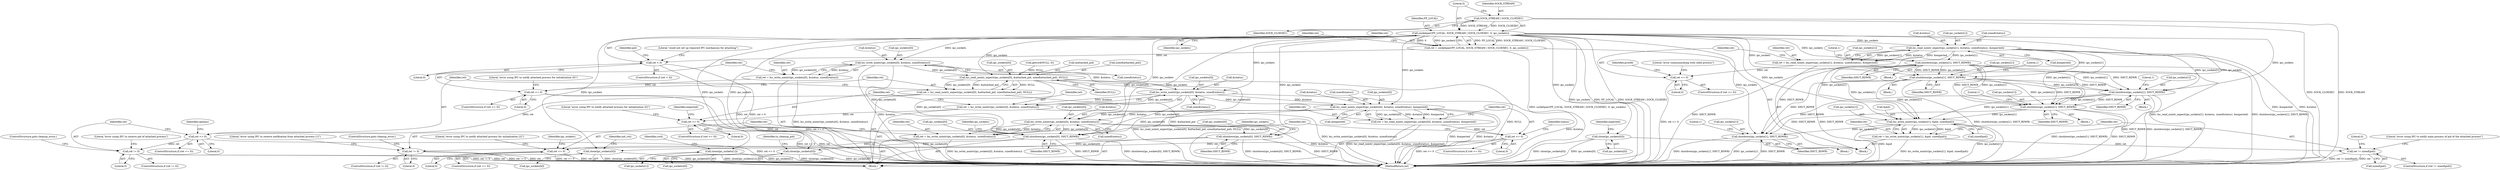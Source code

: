 digraph "0_lxc_5c3fcae78b63ac9dd56e36075903921bd9461f9e_0@API" {
"1000257" [label="(Call,socketpair(PF_LOCAL, SOCK_STREAM | SOCK_CLOEXEC, 0, ipc_sockets))"];
"1000259" [label="(Call,SOCK_STREAM | SOCK_CLOEXEC)"];
"1000255" [label="(Call,ret = socketpair(PF_LOCAL, SOCK_STREAM | SOCK_CLOEXEC, 0, ipc_sockets))"];
"1000265" [label="(Call,ret < 0)"];
"1000302" [label="(Call,close(ipc_sockets[1]))"];
"1000327" [label="(Call,lxc_write_nointr(ipc_sockets[0], &status, sizeof(status)))"];
"1000325" [label="(Call,ret = lxc_write_nointr(ipc_sockets[0], &status, sizeof(status)))"];
"1000336" [label="(Call,ret <= 0)"];
"1000345" [label="(Call,lxc_read_nointr_expect(ipc_sockets[0], &attached_pid, sizeof(attached_pid), NULL))"];
"1000343" [label="(Call,ret = lxc_read_nointr_expect(ipc_sockets[0], &attached_pid, sizeof(attached_pid), NULL))"];
"1000355" [label="(Call,ret <= 0)"];
"1000360" [label="(Call,ret != 0)"];
"1000396" [label="(Call,lxc_write_nointr(ipc_sockets[0], &status, sizeof(status)))"];
"1000394" [label="(Call,ret = lxc_write_nointr(ipc_sockets[0], &status, sizeof(status)))"];
"1000405" [label="(Call,ret <= 0)"];
"1000417" [label="(Call,lxc_read_nointr_expect(ipc_sockets[0], &status, sizeof(status), &expected))"];
"1000415" [label="(Call,ret = lxc_read_nointr_expect(ipc_sockets[0], &status, sizeof(status), &expected))"];
"1000428" [label="(Call,ret <= 0)"];
"1000433" [label="(Call,ret != 0)"];
"1000444" [label="(Call,lxc_write_nointr(ipc_sockets[0], &status, sizeof(status)))"];
"1000442" [label="(Call,ret = lxc_write_nointr(ipc_sockets[0], &status, sizeof(status)))"];
"1000453" [label="(Call,ret <= 0)"];
"1000460" [label="(Call,shutdown(ipc_sockets[0], SHUT_RDWR))"];
"1000465" [label="(Call,close(ipc_sockets[0]))"];
"1000478" [label="(Call,shutdown(ipc_sockets[0], SHUT_RDWR))"];
"1000483" [label="(Call,close(ipc_sockets[0]))"];
"1000498" [label="(Call,close(ipc_sockets[0]))"];
"1000511" [label="(Call,lxc_read_nointr_expect(ipc_sockets[1], &status, sizeof(status), &expected))"];
"1000509" [label="(Call,ret = lxc_read_nointr_expect(ipc_sockets[1], &status, sizeof(status), &expected))"];
"1000522" [label="(Call,ret <= 0)"];
"1000528" [label="(Call,shutdown(ipc_sockets[1], SHUT_RDWR))"];
"1000550" [label="(Call,shutdown(ipc_sockets[1], SHUT_RDWR))"];
"1000572" [label="(Call,shutdown(ipc_sockets[1], SHUT_RDWR))"];
"1000622" [label="(Call,shutdown(ipc_sockets[1], SHUT_RDWR))"];
"1000632" [label="(Call,lxc_write_nointr(ipc_sockets[1], &pid, sizeof(pid)))"];
"1000630" [label="(Call,ret = lxc_write_nointr(ipc_sockets[1], &pid, sizeof(pid)))"];
"1000641" [label="(Call,ret != sizeof(pid))"];
"1000648" [label="(Call,shutdown(ipc_sockets[1], SHUT_RDWR))"];
"1000458" [label="(Literal,\"error using IPC to notify attached process for initialization (2)\")"];
"1000410" [label="(Literal,\"error using IPC to notify attached process for initialization (0)\")"];
"1000622" [label="(Call,shutdown(ipc_sockets[1], SHUT_RDWR))"];
"1000461" [label="(Call,ipc_sockets[0])"];
"1000364" [label="(Literal,\"error using IPC to receive pid of attached process\")"];
"1000421" [label="(Call,&status)"];
"1000354" [label="(ControlStructure,if (ret <= 0))"];
"1000483" [label="(Call,close(ipc_sockets[0]))"];
"1000303" [label="(Call,ipc_sockets[1])"];
"1000572" [label="(Call,shutdown(ipc_sockets[1], SHUT_RDWR))"];
"1000266" [label="(Identifier,ret)"];
"1000425" [label="(Call,&expected)"];
"1000262" [label="(Literal,0)"];
"1000532" [label="(Identifier,SHUT_RDWR)"];
"1000648" [label="(Call,shutdown(ipc_sockets[1], SHUT_RDWR))"];
"1000454" [label="(Identifier,ret)"];
"1000443" [label="(Identifier,ret)"];
"1000519" [label="(Call,&expected)"];
"1000369" [label="(Identifier,options)"];
"1000535" [label="(Literal,1)"];
"1000445" [label="(Call,ipc_sockets[0])"];
"1000257" [label="(Call,socketpair(PF_LOCAL, SOCK_STREAM | SOCK_CLOEXEC, 0, ipc_sockets))"];
"1000302" [label="(Call,close(ipc_sockets[1]))"];
"1000327" [label="(Call,lxc_write_nointr(ipc_sockets[0], &status, sizeof(status)))"];
"1000537" [label="(Identifier,procfd)"];
"1000341" [label="(Literal,\"error using IPC to notify attached process for initialization (0)\")"];
"1000432" [label="(ControlStructure,if (ret != 0))"];
"1000270" [label="(Literal,\"could not set up required IPC mechanism for attaching\")"];
"1000134" [label="(Block,)"];
"1000440" [label="(Identifier,status)"];
"1000529" [label="(Call,ipc_sockets[1])"];
"1000328" [label="(Call,ipc_sockets[0])"];
"1000569" [label="(Block,)"];
"1000256" [label="(Identifier,ret)"];
"1000435" [label="(Literal,0)"];
"1000619" [label="(Block,)"];
"1000407" [label="(Literal,0)"];
"1000413" [label="(Identifier,expected)"];
"1000406" [label="(Identifier,ret)"];
"1000521" [label="(ControlStructure,if (ret <= 0))"];
"1000356" [label="(Identifier,ret)"];
"1000355" [label="(Call,ret <= 0)"];
"1000573" [label="(Call,ipc_sockets[1])"];
"1000576" [label="(Identifier,SHUT_RDWR)"];
"1000547" [label="(Block,)"];
"1000258" [label="(Identifier,PF_LOCAL)"];
"1000488" [label="(Identifier,to_cleanup_pid)"];
"1000642" [label="(Identifier,ret)"];
"1000448" [label="(Call,&status)"];
"1000263" [label="(Identifier,ipc_sockets)"];
"1000331" [label="(Call,&status)"];
"1000415" [label="(Call,ret = lxc_read_nointr_expect(ipc_sockets[0], &status, sizeof(status), &expected))"];
"1000579" [label="(Literal,1)"];
"1000658" [label="(MethodReturn,int)"];
"1000255" [label="(Call,ret = socketpair(PF_LOCAL, SOCK_STREAM | SOCK_CLOEXEC, 0, ipc_sockets))"];
"1000335" [label="(ControlStructure,if (ret <= 0))"];
"1000404" [label="(ControlStructure,if (ret <= 0))"];
"1000333" [label="(Call,sizeof(status))"];
"1000479" [label="(Call,ipc_sockets[0])"];
"1000359" [label="(ControlStructure,if (ret != 0))"];
"1000450" [label="(Call,sizeof(status))"];
"1000343" [label="(Call,ret = lxc_read_nointr_expect(ipc_sockets[0], &attached_pid, sizeof(attached_pid), NULL))"];
"1000397" [label="(Call,ipc_sockets[0])"];
"1000465" [label="(Call,close(ipc_sockets[0]))"];
"1000429" [label="(Identifier,ret)"];
"1000528" [label="(Call,shutdown(ipc_sockets[1], SHUT_RDWR))"];
"1000267" [label="(Literal,0)"];
"1000361" [label="(Identifier,ret)"];
"1000395" [label="(Identifier,ret)"];
"1000554" [label="(Identifier,SHUT_RDWR)"];
"1000417" [label="(Call,lxc_read_nointr_expect(ipc_sockets[0], &status, sizeof(status), &expected))"];
"1000394" [label="(Call,ret = lxc_write_nointr(ipc_sockets[0], &status, sizeof(status)))"];
"1000455" [label="(Literal,0)"];
"1000645" [label="(Block,)"];
"1000453" [label="(Call,ret <= 0)"];
"1000523" [label="(Identifier,ret)"];
"1000437" [label="(Literal,\"error using IPC to receive notification from attached process (1)\")"];
"1000631" [label="(Identifier,ret)"];
"1000515" [label="(Call,&status)"];
"1000402" [label="(Call,sizeof(status))"];
"1000430" [label="(Literal,0)"];
"1000498" [label="(Call,close(ipc_sockets[0]))"];
"1000349" [label="(Call,&attached_pid)"];
"1000452" [label="(ControlStructure,if (ret <= 0))"];
"1000423" [label="(Call,sizeof(status))"];
"1000444" [label="(Call,lxc_write_nointr(ipc_sockets[0], &status, sizeof(status)))"];
"1000550" [label="(Call,shutdown(ipc_sockets[1], SHUT_RDWR))"];
"1000499" [label="(Call,ipc_sockets[0])"];
"1000510" [label="(Identifier,ret)"];
"1000636" [label="(Call,&pid)"];
"1000400" [label="(Call,&status)"];
"1000466" [label="(Call,ipc_sockets[0])"];
"1000353" [label="(Identifier,NULL)"];
"1000482" [label="(Identifier,SHUT_RDWR)"];
"1000416" [label="(Identifier,ret)"];
"1000346" [label="(Call,ipc_sockets[0])"];
"1000641" [label="(Call,ret != sizeof(pid))"];
"1000261" [label="(Identifier,SOCK_CLOEXEC)"];
"1000633" [label="(Call,ipc_sockets[1])"];
"1000655" [label="(Literal,1)"];
"1000478" [label="(Call,shutdown(ipc_sockets[0], SHUT_RDWR))"];
"1000470" [label="(Identifier,init_ctx)"];
"1000632" [label="(Call,lxc_write_nointr(ipc_sockets[1], &pid, sizeof(pid)))"];
"1000360" [label="(Call,ret != 0)"];
"1000485" [label="(Identifier,ipc_sockets)"];
"1000643" [label="(Call,sizeof(pid))"];
"1000522" [label="(Call,ret <= 0)"];
"1000484" [label="(Call,ipc_sockets[0])"];
"1000511" [label="(Call,lxc_read_nointr_expect(ipc_sockets[1], &status, sizeof(status), &expected))"];
"1000652" [label="(Identifier,SHUT_RDWR)"];
"1000264" [label="(ControlStructure,if (ret < 0))"];
"1000396" [label="(Call,lxc_write_nointr(ipc_sockets[0], &status, sizeof(status)))"];
"1000460" [label="(Call,shutdown(ipc_sockets[0], SHUT_RDWR))"];
"1000365" [label="(ControlStructure,goto cleanup_error;)"];
"1000525" [label="(Block,)"];
"1000551" [label="(Call,ipc_sockets[1])"];
"1000265" [label="(Call,ret < 0)"];
"1000307" [label="(Identifier,cwd)"];
"1000220" [label="(Call,getcwd(NULL, 0))"];
"1000357" [label="(Literal,0)"];
"1000433" [label="(Call,ret != 0)"];
"1000509" [label="(Call,ret = lxc_read_nointr_expect(ipc_sockets[1], &status, sizeof(status), &expected))"];
"1000464" [label="(Identifier,SHUT_RDWR)"];
"1000630" [label="(Call,ret = lxc_write_nointr(ipc_sockets[1], &pid, sizeof(pid)))"];
"1000626" [label="(Identifier,SHUT_RDWR)"];
"1000442" [label="(Call,ret = lxc_write_nointr(ipc_sockets[0], &status, sizeof(status)))"];
"1000467" [label="(Identifier,ipc_sockets)"];
"1000337" [label="(Identifier,ret)"];
"1000638" [label="(Call,sizeof(pid))"];
"1000623" [label="(Call,ipc_sockets[1])"];
"1000326" [label="(Identifier,ret)"];
"1000438" [label="(ControlStructure,goto cleanup_error;)"];
"1000512" [label="(Call,ipc_sockets[1])"];
"1000649" [label="(Call,ipc_sockets[1])"];
"1000629" [label="(Literal,1)"];
"1000640" [label="(ControlStructure,if (ret != sizeof(pid)))"];
"1000427" [label="(ControlStructure,if (ret <= 0))"];
"1000345" [label="(Call,lxc_read_nointr_expect(ipc_sockets[0], &attached_pid, sizeof(attached_pid), NULL))"];
"1000434" [label="(Identifier,ret)"];
"1000524" [label="(Literal,0)"];
"1000344" [label="(Identifier,ret)"];
"1000503" [label="(Identifier,expected)"];
"1000336" [label="(Call,ret <= 0)"];
"1000657" [label="(Literal,0)"];
"1000418" [label="(Call,ipc_sockets[0])"];
"1000462" [label="(Identifier,ipc_sockets)"];
"1000557" [label="(Literal,1)"];
"1000517" [label="(Call,sizeof(status))"];
"1000405" [label="(Call,ret <= 0)"];
"1000259" [label="(Call,SOCK_STREAM | SOCK_CLOEXEC)"];
"1000362" [label="(Literal,0)"];
"1000428" [label="(Call,ret <= 0)"];
"1000325" [label="(Call,ret = lxc_write_nointr(ipc_sockets[0], &status, sizeof(status)))"];
"1000527" [label="(Literal,\"error communicating with child process\")"];
"1000279" [label="(Identifier,pid)"];
"1000297" [label="(Block,)"];
"1000647" [label="(Literal,\"error using IPC to notify main process of pid of the attached process\")"];
"1000338" [label="(Literal,0)"];
"1000260" [label="(Identifier,SOCK_STREAM)"];
"1000351" [label="(Call,sizeof(attached_pid))"];
"1000257" -> "1000255"  [label="AST: "];
"1000257" -> "1000263"  [label="CFG: "];
"1000258" -> "1000257"  [label="AST: "];
"1000259" -> "1000257"  [label="AST: "];
"1000262" -> "1000257"  [label="AST: "];
"1000263" -> "1000257"  [label="AST: "];
"1000255" -> "1000257"  [label="CFG: "];
"1000257" -> "1000658"  [label="DDG: SOCK_STREAM | SOCK_CLOEXEC"];
"1000257" -> "1000658"  [label="DDG: ipc_sockets"];
"1000257" -> "1000658"  [label="DDG: PF_LOCAL"];
"1000257" -> "1000255"  [label="DDG: PF_LOCAL"];
"1000257" -> "1000255"  [label="DDG: SOCK_STREAM | SOCK_CLOEXEC"];
"1000257" -> "1000255"  [label="DDG: 0"];
"1000257" -> "1000255"  [label="DDG: ipc_sockets"];
"1000259" -> "1000257"  [label="DDG: SOCK_STREAM"];
"1000259" -> "1000257"  [label="DDG: SOCK_CLOEXEC"];
"1000257" -> "1000302"  [label="DDG: ipc_sockets"];
"1000257" -> "1000327"  [label="DDG: ipc_sockets"];
"1000257" -> "1000345"  [label="DDG: ipc_sockets"];
"1000257" -> "1000396"  [label="DDG: ipc_sockets"];
"1000257" -> "1000417"  [label="DDG: ipc_sockets"];
"1000257" -> "1000444"  [label="DDG: ipc_sockets"];
"1000257" -> "1000460"  [label="DDG: ipc_sockets"];
"1000257" -> "1000465"  [label="DDG: ipc_sockets"];
"1000257" -> "1000478"  [label="DDG: ipc_sockets"];
"1000257" -> "1000483"  [label="DDG: ipc_sockets"];
"1000257" -> "1000498"  [label="DDG: ipc_sockets"];
"1000257" -> "1000511"  [label="DDG: ipc_sockets"];
"1000257" -> "1000528"  [label="DDG: ipc_sockets"];
"1000257" -> "1000550"  [label="DDG: ipc_sockets"];
"1000257" -> "1000572"  [label="DDG: ipc_sockets"];
"1000257" -> "1000622"  [label="DDG: ipc_sockets"];
"1000257" -> "1000632"  [label="DDG: ipc_sockets"];
"1000257" -> "1000648"  [label="DDG: ipc_sockets"];
"1000259" -> "1000261"  [label="CFG: "];
"1000260" -> "1000259"  [label="AST: "];
"1000261" -> "1000259"  [label="AST: "];
"1000262" -> "1000259"  [label="CFG: "];
"1000259" -> "1000658"  [label="DDG: SOCK_STREAM"];
"1000259" -> "1000658"  [label="DDG: SOCK_CLOEXEC"];
"1000255" -> "1000134"  [label="AST: "];
"1000256" -> "1000255"  [label="AST: "];
"1000266" -> "1000255"  [label="CFG: "];
"1000255" -> "1000658"  [label="DDG: socketpair(PF_LOCAL, SOCK_STREAM | SOCK_CLOEXEC, 0, ipc_sockets)"];
"1000255" -> "1000265"  [label="DDG: ret"];
"1000265" -> "1000264"  [label="AST: "];
"1000265" -> "1000267"  [label="CFG: "];
"1000266" -> "1000265"  [label="AST: "];
"1000267" -> "1000265"  [label="AST: "];
"1000270" -> "1000265"  [label="CFG: "];
"1000279" -> "1000265"  [label="CFG: "];
"1000265" -> "1000658"  [label="DDG: ret < 0"];
"1000265" -> "1000658"  [label="DDG: ret"];
"1000302" -> "1000297"  [label="AST: "];
"1000302" -> "1000303"  [label="CFG: "];
"1000303" -> "1000302"  [label="AST: "];
"1000307" -> "1000302"  [label="CFG: "];
"1000302" -> "1000658"  [label="DDG: ipc_sockets[1]"];
"1000302" -> "1000658"  [label="DDG: close(ipc_sockets[1])"];
"1000327" -> "1000325"  [label="AST: "];
"1000327" -> "1000333"  [label="CFG: "];
"1000328" -> "1000327"  [label="AST: "];
"1000331" -> "1000327"  [label="AST: "];
"1000333" -> "1000327"  [label="AST: "];
"1000325" -> "1000327"  [label="CFG: "];
"1000327" -> "1000658"  [label="DDG: &status"];
"1000327" -> "1000325"  [label="DDG: ipc_sockets[0]"];
"1000327" -> "1000325"  [label="DDG: &status"];
"1000327" -> "1000345"  [label="DDG: ipc_sockets[0]"];
"1000327" -> "1000396"  [label="DDG: &status"];
"1000327" -> "1000478"  [label="DDG: ipc_sockets[0]"];
"1000325" -> "1000297"  [label="AST: "];
"1000326" -> "1000325"  [label="AST: "];
"1000337" -> "1000325"  [label="CFG: "];
"1000325" -> "1000658"  [label="DDG: lxc_write_nointr(ipc_sockets[0], &status, sizeof(status))"];
"1000325" -> "1000336"  [label="DDG: ret"];
"1000336" -> "1000335"  [label="AST: "];
"1000336" -> "1000338"  [label="CFG: "];
"1000337" -> "1000336"  [label="AST: "];
"1000338" -> "1000336"  [label="AST: "];
"1000341" -> "1000336"  [label="CFG: "];
"1000344" -> "1000336"  [label="CFG: "];
"1000336" -> "1000658"  [label="DDG: ret <= 0"];
"1000336" -> "1000658"  [label="DDG: ret"];
"1000345" -> "1000343"  [label="AST: "];
"1000345" -> "1000353"  [label="CFG: "];
"1000346" -> "1000345"  [label="AST: "];
"1000349" -> "1000345"  [label="AST: "];
"1000351" -> "1000345"  [label="AST: "];
"1000353" -> "1000345"  [label="AST: "];
"1000343" -> "1000345"  [label="CFG: "];
"1000345" -> "1000658"  [label="DDG: &attached_pid"];
"1000345" -> "1000658"  [label="DDG: NULL"];
"1000345" -> "1000343"  [label="DDG: ipc_sockets[0]"];
"1000345" -> "1000343"  [label="DDG: &attached_pid"];
"1000345" -> "1000343"  [label="DDG: NULL"];
"1000220" -> "1000345"  [label="DDG: NULL"];
"1000345" -> "1000396"  [label="DDG: ipc_sockets[0]"];
"1000345" -> "1000478"  [label="DDG: ipc_sockets[0]"];
"1000343" -> "1000297"  [label="AST: "];
"1000344" -> "1000343"  [label="AST: "];
"1000356" -> "1000343"  [label="CFG: "];
"1000343" -> "1000658"  [label="DDG: lxc_read_nointr_expect(ipc_sockets[0], &attached_pid, sizeof(attached_pid), NULL)"];
"1000343" -> "1000355"  [label="DDG: ret"];
"1000355" -> "1000354"  [label="AST: "];
"1000355" -> "1000357"  [label="CFG: "];
"1000356" -> "1000355"  [label="AST: "];
"1000357" -> "1000355"  [label="AST: "];
"1000361" -> "1000355"  [label="CFG: "];
"1000369" -> "1000355"  [label="CFG: "];
"1000355" -> "1000658"  [label="DDG: ret <= 0"];
"1000355" -> "1000360"  [label="DDG: ret"];
"1000360" -> "1000359"  [label="AST: "];
"1000360" -> "1000362"  [label="CFG: "];
"1000361" -> "1000360"  [label="AST: "];
"1000362" -> "1000360"  [label="AST: "];
"1000364" -> "1000360"  [label="CFG: "];
"1000365" -> "1000360"  [label="CFG: "];
"1000360" -> "1000658"  [label="DDG: ret"];
"1000360" -> "1000658"  [label="DDG: ret != 0"];
"1000396" -> "1000394"  [label="AST: "];
"1000396" -> "1000402"  [label="CFG: "];
"1000397" -> "1000396"  [label="AST: "];
"1000400" -> "1000396"  [label="AST: "];
"1000402" -> "1000396"  [label="AST: "];
"1000394" -> "1000396"  [label="CFG: "];
"1000396" -> "1000658"  [label="DDG: &status"];
"1000396" -> "1000394"  [label="DDG: ipc_sockets[0]"];
"1000396" -> "1000394"  [label="DDG: &status"];
"1000396" -> "1000417"  [label="DDG: ipc_sockets[0]"];
"1000396" -> "1000417"  [label="DDG: &status"];
"1000396" -> "1000478"  [label="DDG: ipc_sockets[0]"];
"1000394" -> "1000297"  [label="AST: "];
"1000395" -> "1000394"  [label="AST: "];
"1000406" -> "1000394"  [label="CFG: "];
"1000394" -> "1000658"  [label="DDG: lxc_write_nointr(ipc_sockets[0], &status, sizeof(status))"];
"1000394" -> "1000405"  [label="DDG: ret"];
"1000405" -> "1000404"  [label="AST: "];
"1000405" -> "1000407"  [label="CFG: "];
"1000406" -> "1000405"  [label="AST: "];
"1000407" -> "1000405"  [label="AST: "];
"1000410" -> "1000405"  [label="CFG: "];
"1000413" -> "1000405"  [label="CFG: "];
"1000405" -> "1000658"  [label="DDG: ret <= 0"];
"1000405" -> "1000658"  [label="DDG: ret"];
"1000417" -> "1000415"  [label="AST: "];
"1000417" -> "1000425"  [label="CFG: "];
"1000418" -> "1000417"  [label="AST: "];
"1000421" -> "1000417"  [label="AST: "];
"1000423" -> "1000417"  [label="AST: "];
"1000425" -> "1000417"  [label="AST: "];
"1000415" -> "1000417"  [label="CFG: "];
"1000417" -> "1000658"  [label="DDG: &expected"];
"1000417" -> "1000658"  [label="DDG: &status"];
"1000417" -> "1000415"  [label="DDG: ipc_sockets[0]"];
"1000417" -> "1000415"  [label="DDG: &status"];
"1000417" -> "1000415"  [label="DDG: &expected"];
"1000417" -> "1000444"  [label="DDG: ipc_sockets[0]"];
"1000417" -> "1000444"  [label="DDG: &status"];
"1000417" -> "1000478"  [label="DDG: ipc_sockets[0]"];
"1000415" -> "1000297"  [label="AST: "];
"1000416" -> "1000415"  [label="AST: "];
"1000429" -> "1000415"  [label="CFG: "];
"1000415" -> "1000658"  [label="DDG: lxc_read_nointr_expect(ipc_sockets[0], &status, sizeof(status), &expected)"];
"1000415" -> "1000428"  [label="DDG: ret"];
"1000428" -> "1000427"  [label="AST: "];
"1000428" -> "1000430"  [label="CFG: "];
"1000429" -> "1000428"  [label="AST: "];
"1000430" -> "1000428"  [label="AST: "];
"1000434" -> "1000428"  [label="CFG: "];
"1000440" -> "1000428"  [label="CFG: "];
"1000428" -> "1000658"  [label="DDG: ret <= 0"];
"1000428" -> "1000433"  [label="DDG: ret"];
"1000433" -> "1000432"  [label="AST: "];
"1000433" -> "1000435"  [label="CFG: "];
"1000434" -> "1000433"  [label="AST: "];
"1000435" -> "1000433"  [label="AST: "];
"1000437" -> "1000433"  [label="CFG: "];
"1000438" -> "1000433"  [label="CFG: "];
"1000433" -> "1000658"  [label="DDG: ret"];
"1000433" -> "1000658"  [label="DDG: ret != 0"];
"1000444" -> "1000442"  [label="AST: "];
"1000444" -> "1000450"  [label="CFG: "];
"1000445" -> "1000444"  [label="AST: "];
"1000448" -> "1000444"  [label="AST: "];
"1000450" -> "1000444"  [label="AST: "];
"1000442" -> "1000444"  [label="CFG: "];
"1000444" -> "1000658"  [label="DDG: &status"];
"1000444" -> "1000442"  [label="DDG: ipc_sockets[0]"];
"1000444" -> "1000442"  [label="DDG: &status"];
"1000444" -> "1000460"  [label="DDG: ipc_sockets[0]"];
"1000444" -> "1000478"  [label="DDG: ipc_sockets[0]"];
"1000442" -> "1000297"  [label="AST: "];
"1000443" -> "1000442"  [label="AST: "];
"1000454" -> "1000442"  [label="CFG: "];
"1000442" -> "1000658"  [label="DDG: lxc_write_nointr(ipc_sockets[0], &status, sizeof(status))"];
"1000442" -> "1000453"  [label="DDG: ret"];
"1000453" -> "1000452"  [label="AST: "];
"1000453" -> "1000455"  [label="CFG: "];
"1000454" -> "1000453"  [label="AST: "];
"1000455" -> "1000453"  [label="AST: "];
"1000458" -> "1000453"  [label="CFG: "];
"1000462" -> "1000453"  [label="CFG: "];
"1000453" -> "1000658"  [label="DDG: ret <= 0"];
"1000453" -> "1000658"  [label="DDG: ret"];
"1000460" -> "1000297"  [label="AST: "];
"1000460" -> "1000464"  [label="CFG: "];
"1000461" -> "1000460"  [label="AST: "];
"1000464" -> "1000460"  [label="AST: "];
"1000467" -> "1000460"  [label="CFG: "];
"1000460" -> "1000658"  [label="DDG: shutdown(ipc_sockets[0], SHUT_RDWR)"];
"1000460" -> "1000658"  [label="DDG: SHUT_RDWR"];
"1000460" -> "1000465"  [label="DDG: ipc_sockets[0]"];
"1000465" -> "1000297"  [label="AST: "];
"1000465" -> "1000466"  [label="CFG: "];
"1000466" -> "1000465"  [label="AST: "];
"1000470" -> "1000465"  [label="CFG: "];
"1000465" -> "1000658"  [label="DDG: close(ipc_sockets[0])"];
"1000465" -> "1000658"  [label="DDG: ipc_sockets[0]"];
"1000478" -> "1000297"  [label="AST: "];
"1000478" -> "1000482"  [label="CFG: "];
"1000479" -> "1000478"  [label="AST: "];
"1000482" -> "1000478"  [label="AST: "];
"1000485" -> "1000478"  [label="CFG: "];
"1000478" -> "1000658"  [label="DDG: shutdown(ipc_sockets[0], SHUT_RDWR)"];
"1000478" -> "1000658"  [label="DDG: SHUT_RDWR"];
"1000478" -> "1000483"  [label="DDG: ipc_sockets[0]"];
"1000483" -> "1000297"  [label="AST: "];
"1000483" -> "1000484"  [label="CFG: "];
"1000484" -> "1000483"  [label="AST: "];
"1000488" -> "1000483"  [label="CFG: "];
"1000483" -> "1000658"  [label="DDG: close(ipc_sockets[0])"];
"1000483" -> "1000658"  [label="DDG: ipc_sockets[0]"];
"1000498" -> "1000134"  [label="AST: "];
"1000498" -> "1000499"  [label="CFG: "];
"1000499" -> "1000498"  [label="AST: "];
"1000503" -> "1000498"  [label="CFG: "];
"1000498" -> "1000658"  [label="DDG: close(ipc_sockets[0])"];
"1000498" -> "1000658"  [label="DDG: ipc_sockets[0]"];
"1000511" -> "1000509"  [label="AST: "];
"1000511" -> "1000519"  [label="CFG: "];
"1000512" -> "1000511"  [label="AST: "];
"1000515" -> "1000511"  [label="AST: "];
"1000517" -> "1000511"  [label="AST: "];
"1000519" -> "1000511"  [label="AST: "];
"1000509" -> "1000511"  [label="CFG: "];
"1000511" -> "1000658"  [label="DDG: &expected"];
"1000511" -> "1000658"  [label="DDG: &status"];
"1000511" -> "1000509"  [label="DDG: ipc_sockets[1]"];
"1000511" -> "1000509"  [label="DDG: &status"];
"1000511" -> "1000509"  [label="DDG: &expected"];
"1000511" -> "1000528"  [label="DDG: ipc_sockets[1]"];
"1000511" -> "1000550"  [label="DDG: ipc_sockets[1]"];
"1000511" -> "1000572"  [label="DDG: ipc_sockets[1]"];
"1000511" -> "1000622"  [label="DDG: ipc_sockets[1]"];
"1000511" -> "1000632"  [label="DDG: ipc_sockets[1]"];
"1000509" -> "1000134"  [label="AST: "];
"1000510" -> "1000509"  [label="AST: "];
"1000523" -> "1000509"  [label="CFG: "];
"1000509" -> "1000658"  [label="DDG: lxc_read_nointr_expect(ipc_sockets[1], &status, sizeof(status), &expected)"];
"1000509" -> "1000522"  [label="DDG: ret"];
"1000522" -> "1000521"  [label="AST: "];
"1000522" -> "1000524"  [label="CFG: "];
"1000523" -> "1000522"  [label="AST: "];
"1000524" -> "1000522"  [label="AST: "];
"1000527" -> "1000522"  [label="CFG: "];
"1000537" -> "1000522"  [label="CFG: "];
"1000522" -> "1000658"  [label="DDG: ret <= 0"];
"1000528" -> "1000525"  [label="AST: "];
"1000528" -> "1000532"  [label="CFG: "];
"1000529" -> "1000528"  [label="AST: "];
"1000532" -> "1000528"  [label="AST: "];
"1000535" -> "1000528"  [label="CFG: "];
"1000528" -> "1000658"  [label="DDG: shutdown(ipc_sockets[1], SHUT_RDWR)"];
"1000528" -> "1000658"  [label="DDG: SHUT_RDWR"];
"1000528" -> "1000550"  [label="DDG: ipc_sockets[1]"];
"1000528" -> "1000550"  [label="DDG: SHUT_RDWR"];
"1000528" -> "1000572"  [label="DDG: ipc_sockets[1]"];
"1000528" -> "1000572"  [label="DDG: SHUT_RDWR"];
"1000528" -> "1000622"  [label="DDG: ipc_sockets[1]"];
"1000528" -> "1000622"  [label="DDG: SHUT_RDWR"];
"1000528" -> "1000632"  [label="DDG: ipc_sockets[1]"];
"1000528" -> "1000648"  [label="DDG: SHUT_RDWR"];
"1000550" -> "1000547"  [label="AST: "];
"1000550" -> "1000554"  [label="CFG: "];
"1000551" -> "1000550"  [label="AST: "];
"1000554" -> "1000550"  [label="AST: "];
"1000557" -> "1000550"  [label="CFG: "];
"1000550" -> "1000658"  [label="DDG: shutdown(ipc_sockets[1], SHUT_RDWR)"];
"1000550" -> "1000658"  [label="DDG: SHUT_RDWR"];
"1000550" -> "1000572"  [label="DDG: ipc_sockets[1]"];
"1000550" -> "1000572"  [label="DDG: SHUT_RDWR"];
"1000550" -> "1000622"  [label="DDG: ipc_sockets[1]"];
"1000550" -> "1000622"  [label="DDG: SHUT_RDWR"];
"1000550" -> "1000632"  [label="DDG: ipc_sockets[1]"];
"1000550" -> "1000648"  [label="DDG: SHUT_RDWR"];
"1000572" -> "1000569"  [label="AST: "];
"1000572" -> "1000576"  [label="CFG: "];
"1000573" -> "1000572"  [label="AST: "];
"1000576" -> "1000572"  [label="AST: "];
"1000579" -> "1000572"  [label="CFG: "];
"1000572" -> "1000658"  [label="DDG: shutdown(ipc_sockets[1], SHUT_RDWR)"];
"1000572" -> "1000658"  [label="DDG: SHUT_RDWR"];
"1000572" -> "1000622"  [label="DDG: ipc_sockets[1]"];
"1000572" -> "1000622"  [label="DDG: SHUT_RDWR"];
"1000572" -> "1000632"  [label="DDG: ipc_sockets[1]"];
"1000572" -> "1000648"  [label="DDG: SHUT_RDWR"];
"1000622" -> "1000619"  [label="AST: "];
"1000622" -> "1000626"  [label="CFG: "];
"1000623" -> "1000622"  [label="AST: "];
"1000626" -> "1000622"  [label="AST: "];
"1000629" -> "1000622"  [label="CFG: "];
"1000622" -> "1000658"  [label="DDG: shutdown(ipc_sockets[1], SHUT_RDWR)"];
"1000622" -> "1000658"  [label="DDG: SHUT_RDWR"];
"1000622" -> "1000632"  [label="DDG: ipc_sockets[1]"];
"1000622" -> "1000648"  [label="DDG: SHUT_RDWR"];
"1000632" -> "1000630"  [label="AST: "];
"1000632" -> "1000638"  [label="CFG: "];
"1000633" -> "1000632"  [label="AST: "];
"1000636" -> "1000632"  [label="AST: "];
"1000638" -> "1000632"  [label="AST: "];
"1000630" -> "1000632"  [label="CFG: "];
"1000632" -> "1000658"  [label="DDG: ipc_sockets[1]"];
"1000632" -> "1000658"  [label="DDG: &pid"];
"1000632" -> "1000630"  [label="DDG: ipc_sockets[1]"];
"1000632" -> "1000630"  [label="DDG: &pid"];
"1000632" -> "1000648"  [label="DDG: ipc_sockets[1]"];
"1000630" -> "1000134"  [label="AST: "];
"1000631" -> "1000630"  [label="AST: "];
"1000642" -> "1000630"  [label="CFG: "];
"1000630" -> "1000658"  [label="DDG: lxc_write_nointr(ipc_sockets[1], &pid, sizeof(pid))"];
"1000630" -> "1000641"  [label="DDG: ret"];
"1000641" -> "1000640"  [label="AST: "];
"1000641" -> "1000643"  [label="CFG: "];
"1000642" -> "1000641"  [label="AST: "];
"1000643" -> "1000641"  [label="AST: "];
"1000647" -> "1000641"  [label="CFG: "];
"1000657" -> "1000641"  [label="CFG: "];
"1000641" -> "1000658"  [label="DDG: ret != sizeof(pid)"];
"1000641" -> "1000658"  [label="DDG: ret"];
"1000648" -> "1000645"  [label="AST: "];
"1000648" -> "1000652"  [label="CFG: "];
"1000649" -> "1000648"  [label="AST: "];
"1000652" -> "1000648"  [label="AST: "];
"1000655" -> "1000648"  [label="CFG: "];
"1000648" -> "1000658"  [label="DDG: SHUT_RDWR"];
"1000648" -> "1000658"  [label="DDG: shutdown(ipc_sockets[1], SHUT_RDWR)"];
"1000648" -> "1000658"  [label="DDG: ipc_sockets[1]"];
}
